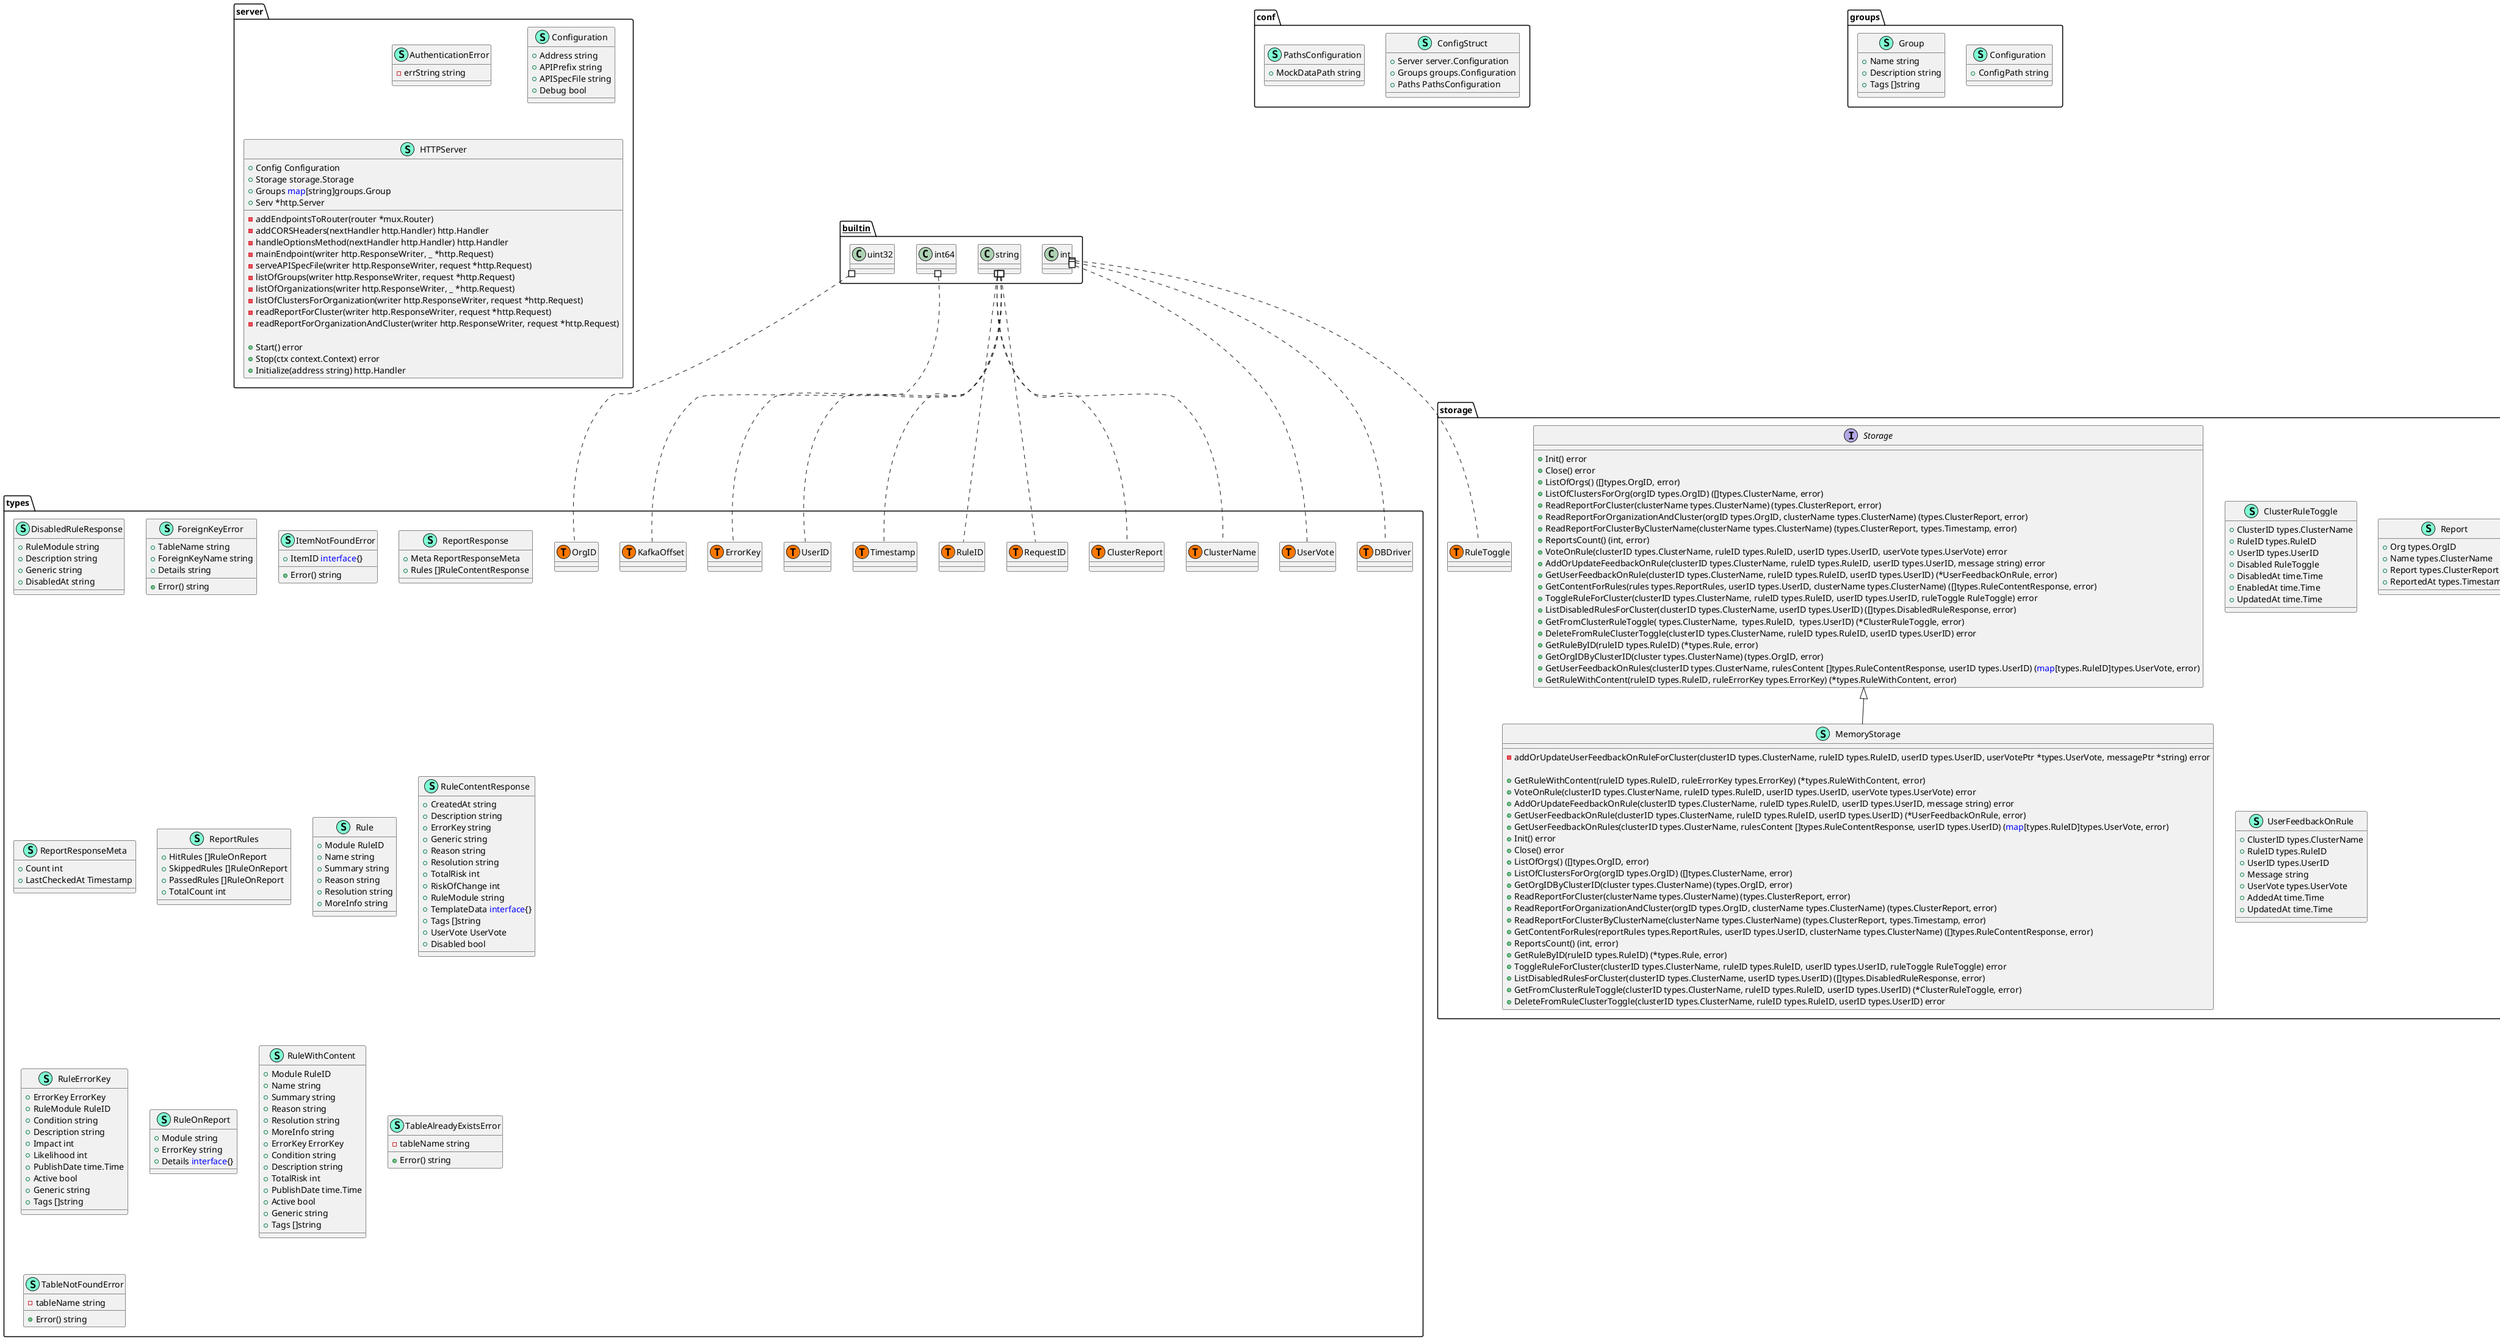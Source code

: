 @startuml
namespace conf {
    class ConfigStruct << (S,Aquamarine) >> {
        + Server server.Configuration
        + Groups groups.Configuration
        + Paths PathsConfiguration

    }
    class PathsConfiguration << (S,Aquamarine) >> {
        + MockDataPath string

    }
}


namespace groups {
    class Configuration << (S,Aquamarine) >> {
        + ConfigPath string

    }
    class Group << (S,Aquamarine) >> {
        + Name string
        + Description string
        + Tags []string

    }
}


namespace server {
    class AuthenticationError << (S,Aquamarine) >> {
        - errString string

    }
    class Configuration << (S,Aquamarine) >> {
        + Address string
        + APIPrefix string
        + APISpecFile string
        + Debug bool

    }
    class HTTPServer << (S,Aquamarine) >> {
        + Config Configuration
        + Storage storage.Storage
        + Groups <font color=blue>map</font>[string]groups.Group
        + Serv *http.Server

        - addEndpointsToRouter(router *mux.Router) 
        - addCORSHeaders(nextHandler http.Handler) http.Handler
        - handleOptionsMethod(nextHandler http.Handler) http.Handler
        - mainEndpoint(writer http.ResponseWriter, _ *http.Request) 
        - serveAPISpecFile(writer http.ResponseWriter, request *http.Request) 
        - listOfGroups(writer http.ResponseWriter, request *http.Request) 
        - listOfOrganizations(writer http.ResponseWriter, _ *http.Request) 
        - listOfClustersForOrganization(writer http.ResponseWriter, request *http.Request) 
        - readReportForCluster(writer http.ResponseWriter, request *http.Request) 
        - readReportForOrganizationAndCluster(writer http.ResponseWriter, request *http.Request) 

        + Start() error
        + Stop(ctx context.Context) error
        + Initialize(address string) http.Handler

    }
}


namespace storage {
    class ClusterRuleToggle << (S,Aquamarine) >> {
        + ClusterID types.ClusterName
        + RuleID types.RuleID
        + UserID types.UserID
        + Disabled RuleToggle
        + DisabledAt time.Time
        + EnabledAt time.Time
        + UpdatedAt time.Time

    }
    class MemoryStorage << (S,Aquamarine) >> {
        - addOrUpdateUserFeedbackOnRuleForCluster(clusterID types.ClusterName, ruleID types.RuleID, userID types.UserID, userVotePtr *types.UserVote, messagePtr *string) error

        + GetRuleWithContent(ruleID types.RuleID, ruleErrorKey types.ErrorKey) (*types.RuleWithContent, error)
        + VoteOnRule(clusterID types.ClusterName, ruleID types.RuleID, userID types.UserID, userVote types.UserVote) error
        + AddOrUpdateFeedbackOnRule(clusterID types.ClusterName, ruleID types.RuleID, userID types.UserID, message string) error
        + GetUserFeedbackOnRule(clusterID types.ClusterName, ruleID types.RuleID, userID types.UserID) (*UserFeedbackOnRule, error)
        + GetUserFeedbackOnRules(clusterID types.ClusterName, rulesContent []types.RuleContentResponse, userID types.UserID) (<font color=blue>map</font>[types.RuleID]types.UserVote, error)
        + Init() error
        + Close() error
        + ListOfOrgs() ([]types.OrgID, error)
        + ListOfClustersForOrg(orgID types.OrgID) ([]types.ClusterName, error)
        + GetOrgIDByClusterID(cluster types.ClusterName) (types.OrgID, error)
        + ReadReportForCluster(clusterName types.ClusterName) (types.ClusterReport, error)
        + ReadReportForOrganizationAndCluster(orgID types.OrgID, clusterName types.ClusterName) (types.ClusterReport, error)
        + ReadReportForClusterByClusterName(clusterName types.ClusterName) (types.ClusterReport, types.Timestamp, error)
        + GetContentForRules(reportRules types.ReportRules, userID types.UserID, clusterName types.ClusterName) ([]types.RuleContentResponse, error)
        + ReportsCount() (int, error)
        + GetRuleByID(ruleID types.RuleID) (*types.Rule, error)
        + ToggleRuleForCluster(clusterID types.ClusterName, ruleID types.RuleID, userID types.UserID, ruleToggle RuleToggle) error
        + ListDisabledRulesForCluster(clusterID types.ClusterName, userID types.UserID) ([]types.DisabledRuleResponse, error)
        + GetFromClusterRuleToggle(clusterID types.ClusterName, ruleID types.RuleID, userID types.UserID) (*ClusterRuleToggle, error)
        + DeleteFromRuleClusterToggle(clusterID types.ClusterName, ruleID types.RuleID, userID types.UserID) error

    }
    class Report << (S,Aquamarine) >> {
        + Org types.OrgID
        + Name types.ClusterName
        + Report types.ClusterReport
        + ReportedAt types.Timestamp

    }
    interface Storage  {
        + Init() error
        + Close() error
        + ListOfOrgs() ([]types.OrgID, error)
        + ListOfClustersForOrg(orgID types.OrgID) ([]types.ClusterName, error)
        + ReadReportForCluster(clusterName types.ClusterName) (types.ClusterReport, error)
        + ReadReportForOrganizationAndCluster(orgID types.OrgID, clusterName types.ClusterName) (types.ClusterReport, error)
        + ReadReportForClusterByClusterName(clusterName types.ClusterName) (types.ClusterReport, types.Timestamp, error)
        + ReportsCount() (int, error)
        + VoteOnRule(clusterID types.ClusterName, ruleID types.RuleID, userID types.UserID, userVote types.UserVote) error
        + AddOrUpdateFeedbackOnRule(clusterID types.ClusterName, ruleID types.RuleID, userID types.UserID, message string) error
        + GetUserFeedbackOnRule(clusterID types.ClusterName, ruleID types.RuleID, userID types.UserID) (*UserFeedbackOnRule, error)
        + GetContentForRules(rules types.ReportRules, userID types.UserID, clusterName types.ClusterName) ([]types.RuleContentResponse, error)
        + ToggleRuleForCluster(clusterID types.ClusterName, ruleID types.RuleID, userID types.UserID, ruleToggle RuleToggle) error
        + ListDisabledRulesForCluster(clusterID types.ClusterName, userID types.UserID) ([]types.DisabledRuleResponse, error)
        + GetFromClusterRuleToggle( types.ClusterName,  types.RuleID,  types.UserID) (*ClusterRuleToggle, error)
        + DeleteFromRuleClusterToggle(clusterID types.ClusterName, ruleID types.RuleID, userID types.UserID) error
        + GetRuleByID(ruleID types.RuleID) (*types.Rule, error)
        + GetOrgIDByClusterID(cluster types.ClusterName) (types.OrgID, error)
        + GetUserFeedbackOnRules(clusterID types.ClusterName, rulesContent []types.RuleContentResponse, userID types.UserID) (<font color=blue>map</font>[types.RuleID]types.UserVote, error)
        + GetRuleWithContent(ruleID types.RuleID, ruleErrorKey types.ErrorKey) (*types.RuleWithContent, error)

    }
    class UserFeedbackOnRule << (S,Aquamarine) >> {
        + ClusterID types.ClusterName
        + RuleID types.RuleID
        + UserID types.UserID
        + Message string
        + UserVote types.UserVote
        + AddedAt time.Time
        + UpdatedAt time.Time

    }
    class storage.RuleToggle << (T, #FF7700) >>  {
    }
}

"storage.Storage" <|-- "storage.MemoryStorage"

namespace types {
    class DisabledRuleResponse << (S,Aquamarine) >> {
        + RuleModule string
        + Description string
        + Generic string
        + DisabledAt string

    }
    class ForeignKeyError << (S,Aquamarine) >> {
        + TableName string
        + ForeignKeyName string
        + Details string

        + Error() string

    }
    class ItemNotFoundError << (S,Aquamarine) >> {
        + ItemID <font color=blue>interface</font>{}

        + Error() string

    }
    class ReportResponse << (S,Aquamarine) >> {
        + Meta ReportResponseMeta
        + Rules []RuleContentResponse

    }
    class ReportResponseMeta << (S,Aquamarine) >> {
        + Count int
        + LastCheckedAt Timestamp

    }
    class ReportRules << (S,Aquamarine) >> {
        + HitRules []RuleOnReport
        + SkippedRules []RuleOnReport
        + PassedRules []RuleOnReport
        + TotalCount int

    }
    class Rule << (S,Aquamarine) >> {
        + Module RuleID
        + Name string
        + Summary string
        + Reason string
        + Resolution string
        + MoreInfo string

    }
    class RuleContentResponse << (S,Aquamarine) >> {
        + CreatedAt string
        + Description string
        + ErrorKey string
        + Generic string
        + Reason string
        + Resolution string
        + TotalRisk int
        + RiskOfChange int
        + RuleModule string
        + TemplateData <font color=blue>interface</font>{}
        + Tags []string
        + UserVote UserVote
        + Disabled bool

    }
    class RuleErrorKey << (S,Aquamarine) >> {
        + ErrorKey ErrorKey
        + RuleModule RuleID
        + Condition string
        + Description string
        + Impact int
        + Likelihood int
        + PublishDate time.Time
        + Active bool
        + Generic string
        + Tags []string

    }
    class RuleOnReport << (S,Aquamarine) >> {
        + Module string
        + ErrorKey string
        + Details <font color=blue>interface</font>{}

    }
    class RuleWithContent << (S,Aquamarine) >> {
        + Module RuleID
        + Name string
        + Summary string
        + Reason string
        + Resolution string
        + MoreInfo string
        + ErrorKey ErrorKey
        + Condition string
        + Description string
        + TotalRisk int
        + PublishDate time.Time
        + Active bool
        + Generic string
        + Tags []string

    }
    class TableAlreadyExistsError << (S,Aquamarine) >> {
        - tableName string

        + Error() string

    }
    class TableNotFoundError << (S,Aquamarine) >> {
        - tableName string

        + Error() string

    }
    class types.ClusterName << (T, #FF7700) >>  {
    }
    class types.ClusterReport << (T, #FF7700) >>  {
    }
    class types.DBDriver << (T, #FF7700) >>  {
    }
    class types.ErrorKey << (T, #FF7700) >>  {
    }
    class types.KafkaOffset << (T, #FF7700) >>  {
    }
    class types.OrgID << (T, #FF7700) >>  {
    }
    class types.RequestID << (T, #FF7700) >>  {
    }
    class types.RuleID << (T, #FF7700) >>  {
    }
    class types.Timestamp << (T, #FF7700) >>  {
    }
    class types.UserID << (T, #FF7700) >>  {
    }
    class types.UserVote << (T, #FF7700) >>  {
    }
}


"__builtin__.int" #.. "storage.RuleToggle"
"__builtin__.int" #.. "types.DBDriver"
"__builtin__.int" #.. "types.UserVote"
"__builtin__.int64" #.. "types.KafkaOffset"
"__builtin__.string" #.. "types.ClusterName"
"__builtin__.string" #.. "types.ClusterReport"
"__builtin__.string" #.. "types.ErrorKey"
"__builtin__.string" #.. "types.RequestID"
"__builtin__.string" #.. "types.RuleID"
"__builtin__.string" #.. "types.Timestamp"
"__builtin__.string" #.. "types.UserID"
"__builtin__.uint32" #.. "types.OrgID"
@enduml
